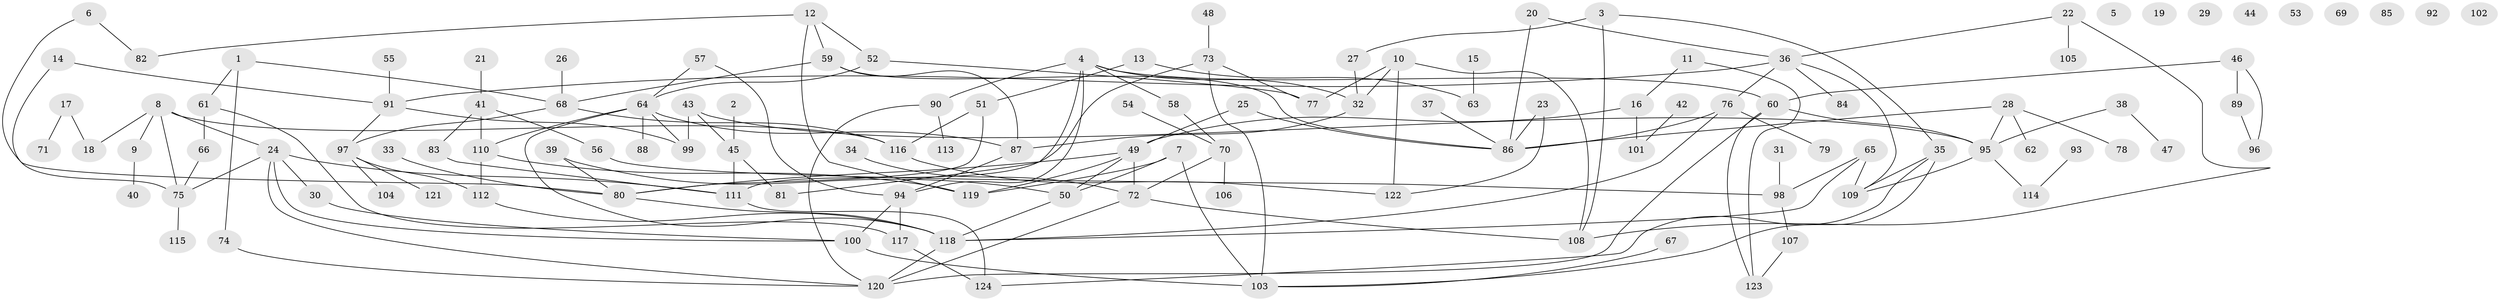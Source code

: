 // Generated by graph-tools (version 1.1) at 2025/40/03/09/25 04:40:12]
// undirected, 124 vertices, 167 edges
graph export_dot {
graph [start="1"]
  node [color=gray90,style=filled];
  1;
  2;
  3;
  4;
  5;
  6;
  7;
  8;
  9;
  10;
  11;
  12;
  13;
  14;
  15;
  16;
  17;
  18;
  19;
  20;
  21;
  22;
  23;
  24;
  25;
  26;
  27;
  28;
  29;
  30;
  31;
  32;
  33;
  34;
  35;
  36;
  37;
  38;
  39;
  40;
  41;
  42;
  43;
  44;
  45;
  46;
  47;
  48;
  49;
  50;
  51;
  52;
  53;
  54;
  55;
  56;
  57;
  58;
  59;
  60;
  61;
  62;
  63;
  64;
  65;
  66;
  67;
  68;
  69;
  70;
  71;
  72;
  73;
  74;
  75;
  76;
  77;
  78;
  79;
  80;
  81;
  82;
  83;
  84;
  85;
  86;
  87;
  88;
  89;
  90;
  91;
  92;
  93;
  94;
  95;
  96;
  97;
  98;
  99;
  100;
  101;
  102;
  103;
  104;
  105;
  106;
  107;
  108;
  109;
  110;
  111;
  112;
  113;
  114;
  115;
  116;
  117;
  118;
  119;
  120;
  121;
  122;
  123;
  124;
  1 -- 61;
  1 -- 68;
  1 -- 74;
  2 -- 45;
  3 -- 27;
  3 -- 35;
  3 -- 108;
  4 -- 32;
  4 -- 58;
  4 -- 60;
  4 -- 81;
  4 -- 90;
  4 -- 94;
  6 -- 80;
  6 -- 82;
  7 -- 50;
  7 -- 103;
  7 -- 119;
  8 -- 9;
  8 -- 18;
  8 -- 24;
  8 -- 75;
  8 -- 116;
  9 -- 40;
  10 -- 32;
  10 -- 77;
  10 -- 108;
  10 -- 122;
  11 -- 16;
  11 -- 123;
  12 -- 52;
  12 -- 59;
  12 -- 82;
  12 -- 119;
  13 -- 51;
  13 -- 63;
  14 -- 75;
  14 -- 91;
  15 -- 63;
  16 -- 49;
  16 -- 101;
  17 -- 18;
  17 -- 71;
  20 -- 36;
  20 -- 86;
  21 -- 41;
  22 -- 36;
  22 -- 105;
  22 -- 108;
  23 -- 86;
  23 -- 122;
  24 -- 30;
  24 -- 75;
  24 -- 100;
  24 -- 111;
  24 -- 120;
  25 -- 49;
  25 -- 86;
  26 -- 68;
  27 -- 32;
  28 -- 62;
  28 -- 78;
  28 -- 86;
  28 -- 95;
  30 -- 100;
  31 -- 98;
  32 -- 87;
  33 -- 80;
  34 -- 72;
  35 -- 103;
  35 -- 109;
  35 -- 124;
  36 -- 76;
  36 -- 84;
  36 -- 91;
  36 -- 109;
  37 -- 86;
  38 -- 47;
  38 -- 95;
  39 -- 50;
  39 -- 80;
  41 -- 56;
  41 -- 83;
  41 -- 110;
  42 -- 101;
  43 -- 45;
  43 -- 95;
  43 -- 99;
  45 -- 81;
  45 -- 111;
  46 -- 60;
  46 -- 89;
  46 -- 96;
  48 -- 73;
  49 -- 50;
  49 -- 72;
  49 -- 80;
  49 -- 119;
  50 -- 118;
  51 -- 80;
  51 -- 116;
  52 -- 64;
  52 -- 77;
  54 -- 70;
  55 -- 91;
  56 -- 98;
  57 -- 64;
  57 -- 94;
  58 -- 70;
  59 -- 68;
  59 -- 86;
  59 -- 87;
  60 -- 95;
  60 -- 120;
  60 -- 123;
  61 -- 66;
  61 -- 117;
  64 -- 87;
  64 -- 88;
  64 -- 99;
  64 -- 110;
  64 -- 118;
  65 -- 98;
  65 -- 109;
  65 -- 118;
  66 -- 75;
  67 -- 103;
  68 -- 97;
  68 -- 116;
  70 -- 72;
  70 -- 106;
  72 -- 108;
  72 -- 120;
  73 -- 77;
  73 -- 103;
  73 -- 111;
  74 -- 120;
  75 -- 115;
  76 -- 79;
  76 -- 86;
  76 -- 118;
  80 -- 118;
  83 -- 111;
  87 -- 94;
  89 -- 96;
  90 -- 113;
  90 -- 120;
  91 -- 97;
  91 -- 99;
  93 -- 114;
  94 -- 100;
  94 -- 117;
  95 -- 109;
  95 -- 114;
  97 -- 104;
  97 -- 112;
  97 -- 121;
  98 -- 107;
  100 -- 103;
  107 -- 123;
  110 -- 112;
  110 -- 119;
  111 -- 124;
  112 -- 118;
  116 -- 122;
  117 -- 124;
  118 -- 120;
}
